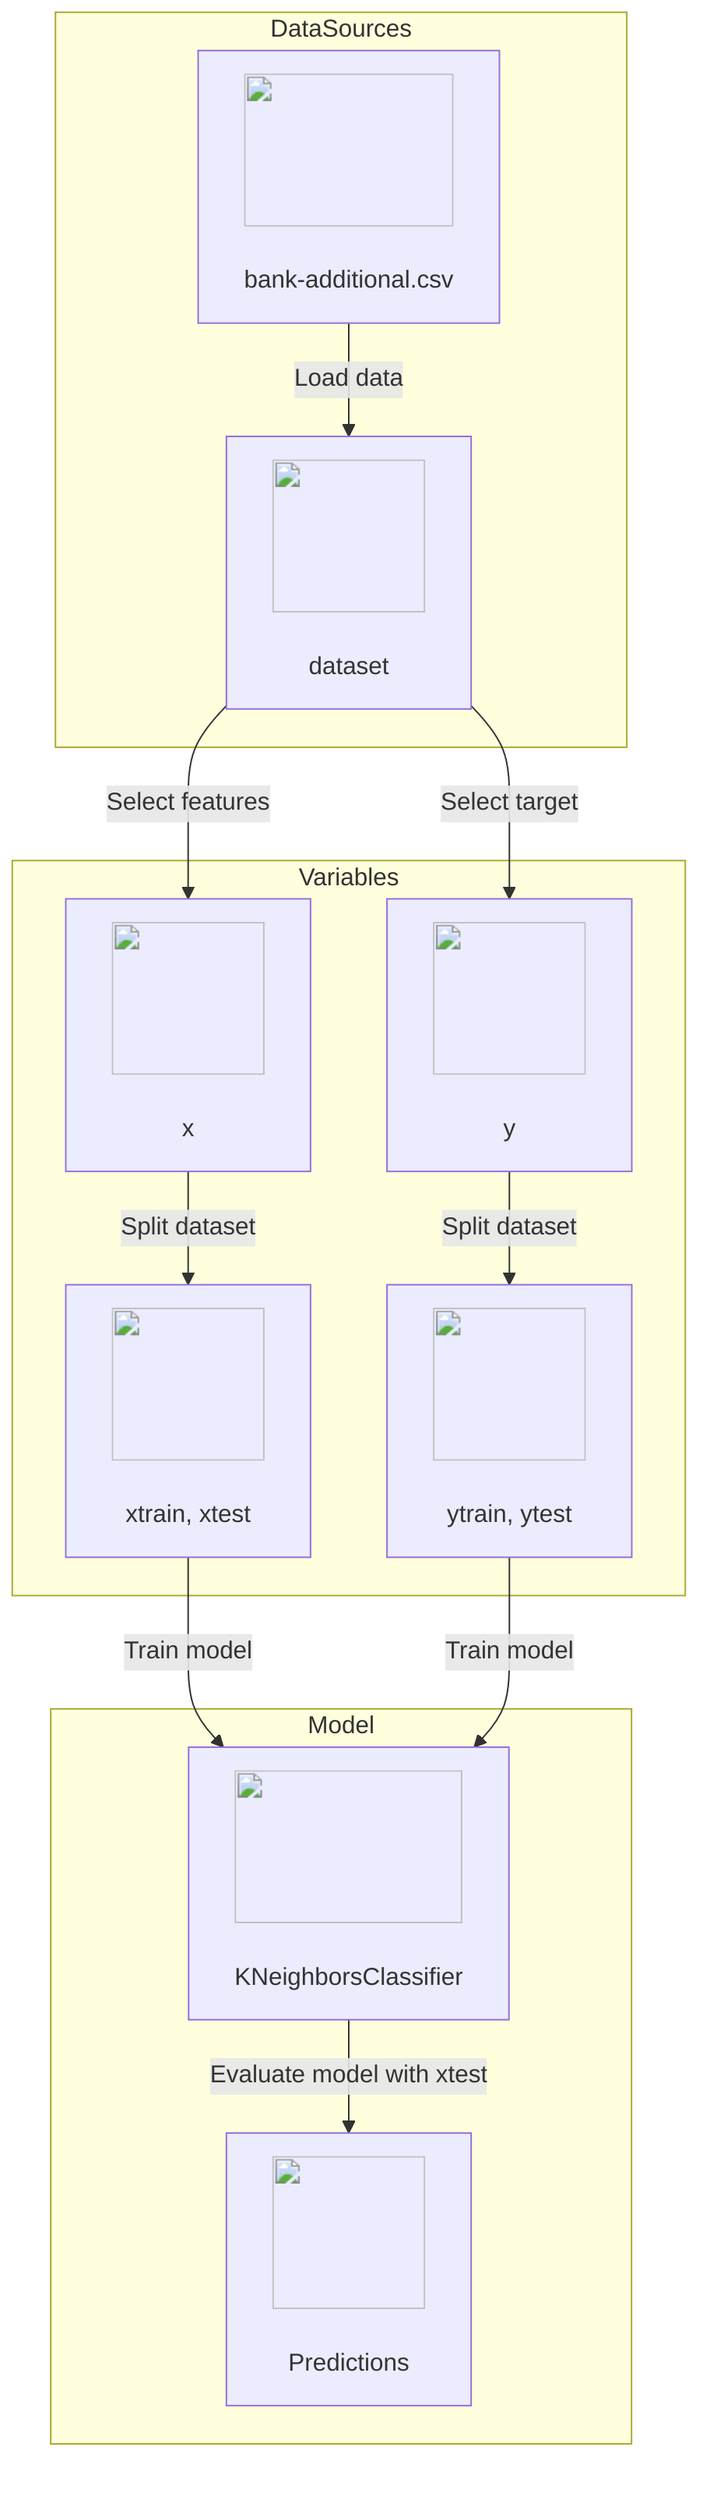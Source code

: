 flowchart TD
    subgraph DataSources
        A["<img src='icons/file.svg' width=100 height=100/> <br/> bank-additional.csv"] --> |"Load data"| B["<img src='icons/table.svg' width=100 height=100/> <br/> dataset"]
    end
    
    subgraph Variables
        B --> |"Select features"| C["<img src='icons/column_split.svg' width=100 height=100/> <br/> x"]
        B --> |"Select target"| D["<img src='icons/column_split.svg' width=100 height=100/> <br/> y"]
    
        C --> |"Split dataset"| E["<img src='icons/row_split.svg' width=100 height=100/> <br/> xtrain, xtest"]
        D --> |"Split dataset"| F["<img src='icons/row_split.svg' width=100 height=100/> <br/> ytrain, ytest"]
    end
    
    subgraph Model
        G["<img src='icons/brain.svg' width=100 height=100/> <br/> KNeighborsClassifier"]
        E --> |"Train model"| G
        F --> |"Train model"| G
        G --> |"Evaluate model with xtest"| H["<img src='icons/image.svg' width=100 height=100/> <br/> Predictions"]
    end
    
    %% Comments
    %% A: Node representing the source CSV file containing the dataset.
    %% B: Node representing the DataFrame obtained after loading the CSV file.
    %% C: Node representing the features used for the KNN.
    %% D: Node representing the target variable for prediction.
    %% E & F: Representing the split datasets for training and testing.
    %% G: The machine learning model, KNeighborsClassifier, used for creating predictions.
    %% H: Node representing the evaluation results of the model predictions.